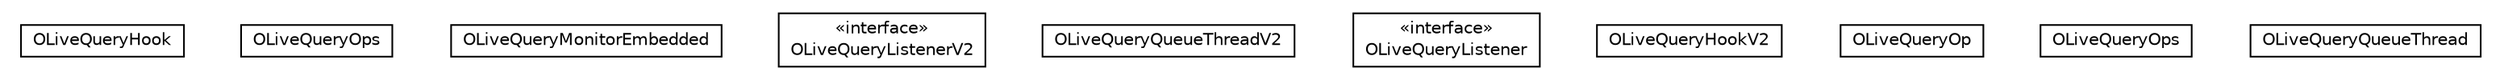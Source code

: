 #!/usr/local/bin/dot
#
# Class diagram 
# Generated by UMLGraph version R5_6-24-gf6e263 (http://www.umlgraph.org/)
#

digraph G {
	edge [fontname="Helvetica",fontsize=10,labelfontname="Helvetica",labelfontsize=10];
	node [fontname="Helvetica",fontsize=10,shape=plaintext];
	nodesep=0.25;
	ranksep=0.5;
	// com.orientechnologies.orient.core.query.live.OLiveQueryHook
	c418464 [label=<<table title="com.orientechnologies.orient.core.query.live.OLiveQueryHook" border="0" cellborder="1" cellspacing="0" cellpadding="2" port="p" href="./OLiveQueryHook.html">
		<tr><td><table border="0" cellspacing="0" cellpadding="1">
<tr><td align="center" balign="center"> OLiveQueryHook </td></tr>
		</table></td></tr>
		</table>>, URL="./OLiveQueryHook.html", fontname="Helvetica", fontcolor="black", fontsize=10.0];
	// com.orientechnologies.orient.core.query.live.OLiveQueryHook.OLiveQueryOps
	c418465 [label=<<table title="com.orientechnologies.orient.core.query.live.OLiveQueryHook.OLiveQueryOps" border="0" cellborder="1" cellspacing="0" cellpadding="2" port="p" href="./OLiveQueryHook.OLiveQueryOps.html">
		<tr><td><table border="0" cellspacing="0" cellpadding="1">
<tr><td align="center" balign="center"> OLiveQueryOps </td></tr>
		</table></td></tr>
		</table>>, URL="./OLiveQueryHook.OLiveQueryOps.html", fontname="Helvetica", fontcolor="black", fontsize=10.0];
	// com.orientechnologies.orient.core.query.live.OLiveQueryMonitorEmbedded
	c418466 [label=<<table title="com.orientechnologies.orient.core.query.live.OLiveQueryMonitorEmbedded" border="0" cellborder="1" cellspacing="0" cellpadding="2" port="p" href="./OLiveQueryMonitorEmbedded.html">
		<tr><td><table border="0" cellspacing="0" cellpadding="1">
<tr><td align="center" balign="center"> OLiveQueryMonitorEmbedded </td></tr>
		</table></td></tr>
		</table>>, URL="./OLiveQueryMonitorEmbedded.html", fontname="Helvetica", fontcolor="black", fontsize=10.0];
	// com.orientechnologies.orient.core.query.live.OLiveQueryListenerV2
	c418467 [label=<<table title="com.orientechnologies.orient.core.query.live.OLiveQueryListenerV2" border="0" cellborder="1" cellspacing="0" cellpadding="2" port="p" href="./OLiveQueryListenerV2.html">
		<tr><td><table border="0" cellspacing="0" cellpadding="1">
<tr><td align="center" balign="center"> &#171;interface&#187; </td></tr>
<tr><td align="center" balign="center"> OLiveQueryListenerV2 </td></tr>
		</table></td></tr>
		</table>>, URL="./OLiveQueryListenerV2.html", fontname="Helvetica", fontcolor="black", fontsize=10.0];
	// com.orientechnologies.orient.core.query.live.OLiveQueryQueueThreadV2
	c418468 [label=<<table title="com.orientechnologies.orient.core.query.live.OLiveQueryQueueThreadV2" border="0" cellborder="1" cellspacing="0" cellpadding="2" port="p" href="./OLiveQueryQueueThreadV2.html">
		<tr><td><table border="0" cellspacing="0" cellpadding="1">
<tr><td align="center" balign="center"> OLiveQueryQueueThreadV2 </td></tr>
		</table></td></tr>
		</table>>, URL="./OLiveQueryQueueThreadV2.html", fontname="Helvetica", fontcolor="black", fontsize=10.0];
	// com.orientechnologies.orient.core.query.live.OLiveQueryListener
	c418469 [label=<<table title="com.orientechnologies.orient.core.query.live.OLiveQueryListener" border="0" cellborder="1" cellspacing="0" cellpadding="2" port="p" href="./OLiveQueryListener.html">
		<tr><td><table border="0" cellspacing="0" cellpadding="1">
<tr><td align="center" balign="center"> &#171;interface&#187; </td></tr>
<tr><td align="center" balign="center"> OLiveQueryListener </td></tr>
		</table></td></tr>
		</table>>, URL="./OLiveQueryListener.html", fontname="Helvetica", fontcolor="black", fontsize=10.0];
	// com.orientechnologies.orient.core.query.live.OLiveQueryHookV2
	c418470 [label=<<table title="com.orientechnologies.orient.core.query.live.OLiveQueryHookV2" border="0" cellborder="1" cellspacing="0" cellpadding="2" port="p" href="./OLiveQueryHookV2.html">
		<tr><td><table border="0" cellspacing="0" cellpadding="1">
<tr><td align="center" balign="center"> OLiveQueryHookV2 </td></tr>
		</table></td></tr>
		</table>>, URL="./OLiveQueryHookV2.html", fontname="Helvetica", fontcolor="black", fontsize=10.0];
	// com.orientechnologies.orient.core.query.live.OLiveQueryHookV2.OLiveQueryOp
	c418471 [label=<<table title="com.orientechnologies.orient.core.query.live.OLiveQueryHookV2.OLiveQueryOp" border="0" cellborder="1" cellspacing="0" cellpadding="2" port="p" href="./OLiveQueryHookV2.OLiveQueryOp.html">
		<tr><td><table border="0" cellspacing="0" cellpadding="1">
<tr><td align="center" balign="center"> OLiveQueryOp </td></tr>
		</table></td></tr>
		</table>>, URL="./OLiveQueryHookV2.OLiveQueryOp.html", fontname="Helvetica", fontcolor="black", fontsize=10.0];
	// com.orientechnologies.orient.core.query.live.OLiveQueryHookV2.OLiveQueryOps
	c418472 [label=<<table title="com.orientechnologies.orient.core.query.live.OLiveQueryHookV2.OLiveQueryOps" border="0" cellborder="1" cellspacing="0" cellpadding="2" port="p" href="./OLiveQueryHookV2.OLiveQueryOps.html">
		<tr><td><table border="0" cellspacing="0" cellpadding="1">
<tr><td align="center" balign="center"> OLiveQueryOps </td></tr>
		</table></td></tr>
		</table>>, URL="./OLiveQueryHookV2.OLiveQueryOps.html", fontname="Helvetica", fontcolor="black", fontsize=10.0];
	// com.orientechnologies.orient.core.query.live.OLiveQueryQueueThread
	c418473 [label=<<table title="com.orientechnologies.orient.core.query.live.OLiveQueryQueueThread" border="0" cellborder="1" cellspacing="0" cellpadding="2" port="p" href="./OLiveQueryQueueThread.html">
		<tr><td><table border="0" cellspacing="0" cellpadding="1">
<tr><td align="center" balign="center"> OLiveQueryQueueThread </td></tr>
		</table></td></tr>
		</table>>, URL="./OLiveQueryQueueThread.html", fontname="Helvetica", fontcolor="black", fontsize=10.0];
}

